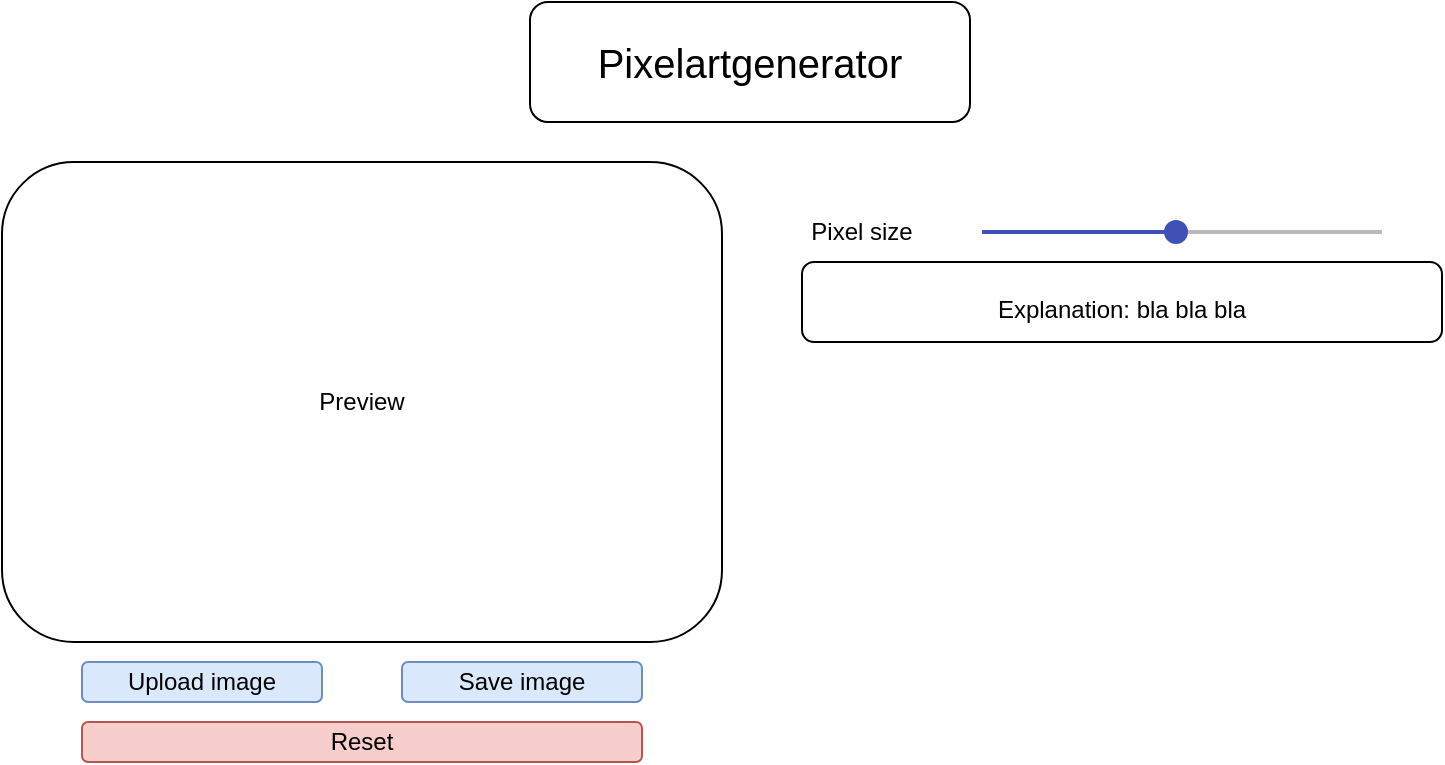 <mxfile version="15.8.8" type="device" pages="2"><diagram id="9qPYfNhX7tYL3MPOoUoi" name="Desktop/ipad"><mxGraphModel dx="946" dy="561" grid="1" gridSize="10" guides="1" tooltips="1" connect="1" arrows="1" fold="1" page="1" pageScale="1" pageWidth="827" pageHeight="1169" math="0" shadow="0"><root><mxCell id="0"/><mxCell id="1" parent="0"/><mxCell id="TbZzxl-p2RdTxQJDYnuZ-1" value="Preview" style="rounded=1;whiteSpace=wrap;html=1;" vertex="1" parent="1"><mxGeometry x="40" y="120" width="360" height="240" as="geometry"/></mxCell><mxCell id="TbZzxl-p2RdTxQJDYnuZ-2" value="Upload image" style="rounded=1;whiteSpace=wrap;html=1;fillColor=#dae8fc;strokeColor=#6c8ebf;" vertex="1" parent="1"><mxGeometry x="80" y="370" width="120" height="20" as="geometry"/></mxCell><mxCell id="TbZzxl-p2RdTxQJDYnuZ-3" value="" style="dashed=0;verticalLabelPosition=bottom;verticalAlign=top;align=center;shape=mxgraph.gmdl.slider2;barPos=48.5;strokeColor=#3F51B5;opacity=100;strokeWidth=2;fillColor=#3F51B5;handleSize=10;shadow=0;" vertex="1" parent="1"><mxGeometry x="530" y="150" width="200" height="10" as="geometry"/></mxCell><mxCell id="TbZzxl-p2RdTxQJDYnuZ-4" value="Pixel size" style="text;html=1;strokeColor=none;fillColor=none;align=center;verticalAlign=middle;whiteSpace=wrap;rounded=0;" vertex="1" parent="1"><mxGeometry x="440" y="140" width="60" height="30" as="geometry"/></mxCell><mxCell id="TbZzxl-p2RdTxQJDYnuZ-6" value="Save image" style="rounded=1;whiteSpace=wrap;html=1;fillColor=#dae8fc;strokeColor=#6c8ebf;" vertex="1" parent="1"><mxGeometry x="240" y="370" width="120" height="20" as="geometry"/></mxCell><mxCell id="TbZzxl-p2RdTxQJDYnuZ-7" value="&lt;font style=&quot;font-size: 20px&quot;&gt;Pixelartgenerator&lt;/font&gt;" style="rounded=1;whiteSpace=wrap;html=1;" vertex="1" parent="1"><mxGeometry x="304" y="40" width="220" height="60" as="geometry"/></mxCell><mxCell id="TbZzxl-p2RdTxQJDYnuZ-8" value="Reset" style="rounded=1;whiteSpace=wrap;html=1;fillColor=#f8cecc;strokeColor=#b85450;" vertex="1" parent="1"><mxGeometry x="80" y="400" width="280" height="20" as="geometry"/></mxCell><mxCell id="TbZzxl-p2RdTxQJDYnuZ-9" value="&lt;span style=&quot;font-size: 12px&quot;&gt;Explanation: bla bla bla&lt;/span&gt;" style="rounded=1;whiteSpace=wrap;html=1;fontSize=20;align=center;" vertex="1" parent="1"><mxGeometry x="440" y="170" width="320" height="40" as="geometry"/></mxCell></root></mxGraphModel></diagram><diagram id="B9viu2ZbfEJWAa_Ekyuz" name="Mobile"><mxGraphModel dx="946" dy="561" grid="1" gridSize="10" guides="1" tooltips="1" connect="1" arrows="1" fold="1" page="1" pageScale="1" pageWidth="827" pageHeight="1169" math="0" shadow="0"><root><mxCell id="nt8wzcoHUVxBK7y3vVXj-0"/><mxCell id="nt8wzcoHUVxBK7y3vVXj-1" parent="nt8wzcoHUVxBK7y3vVXj-0"/></root></mxGraphModel></diagram></mxfile>